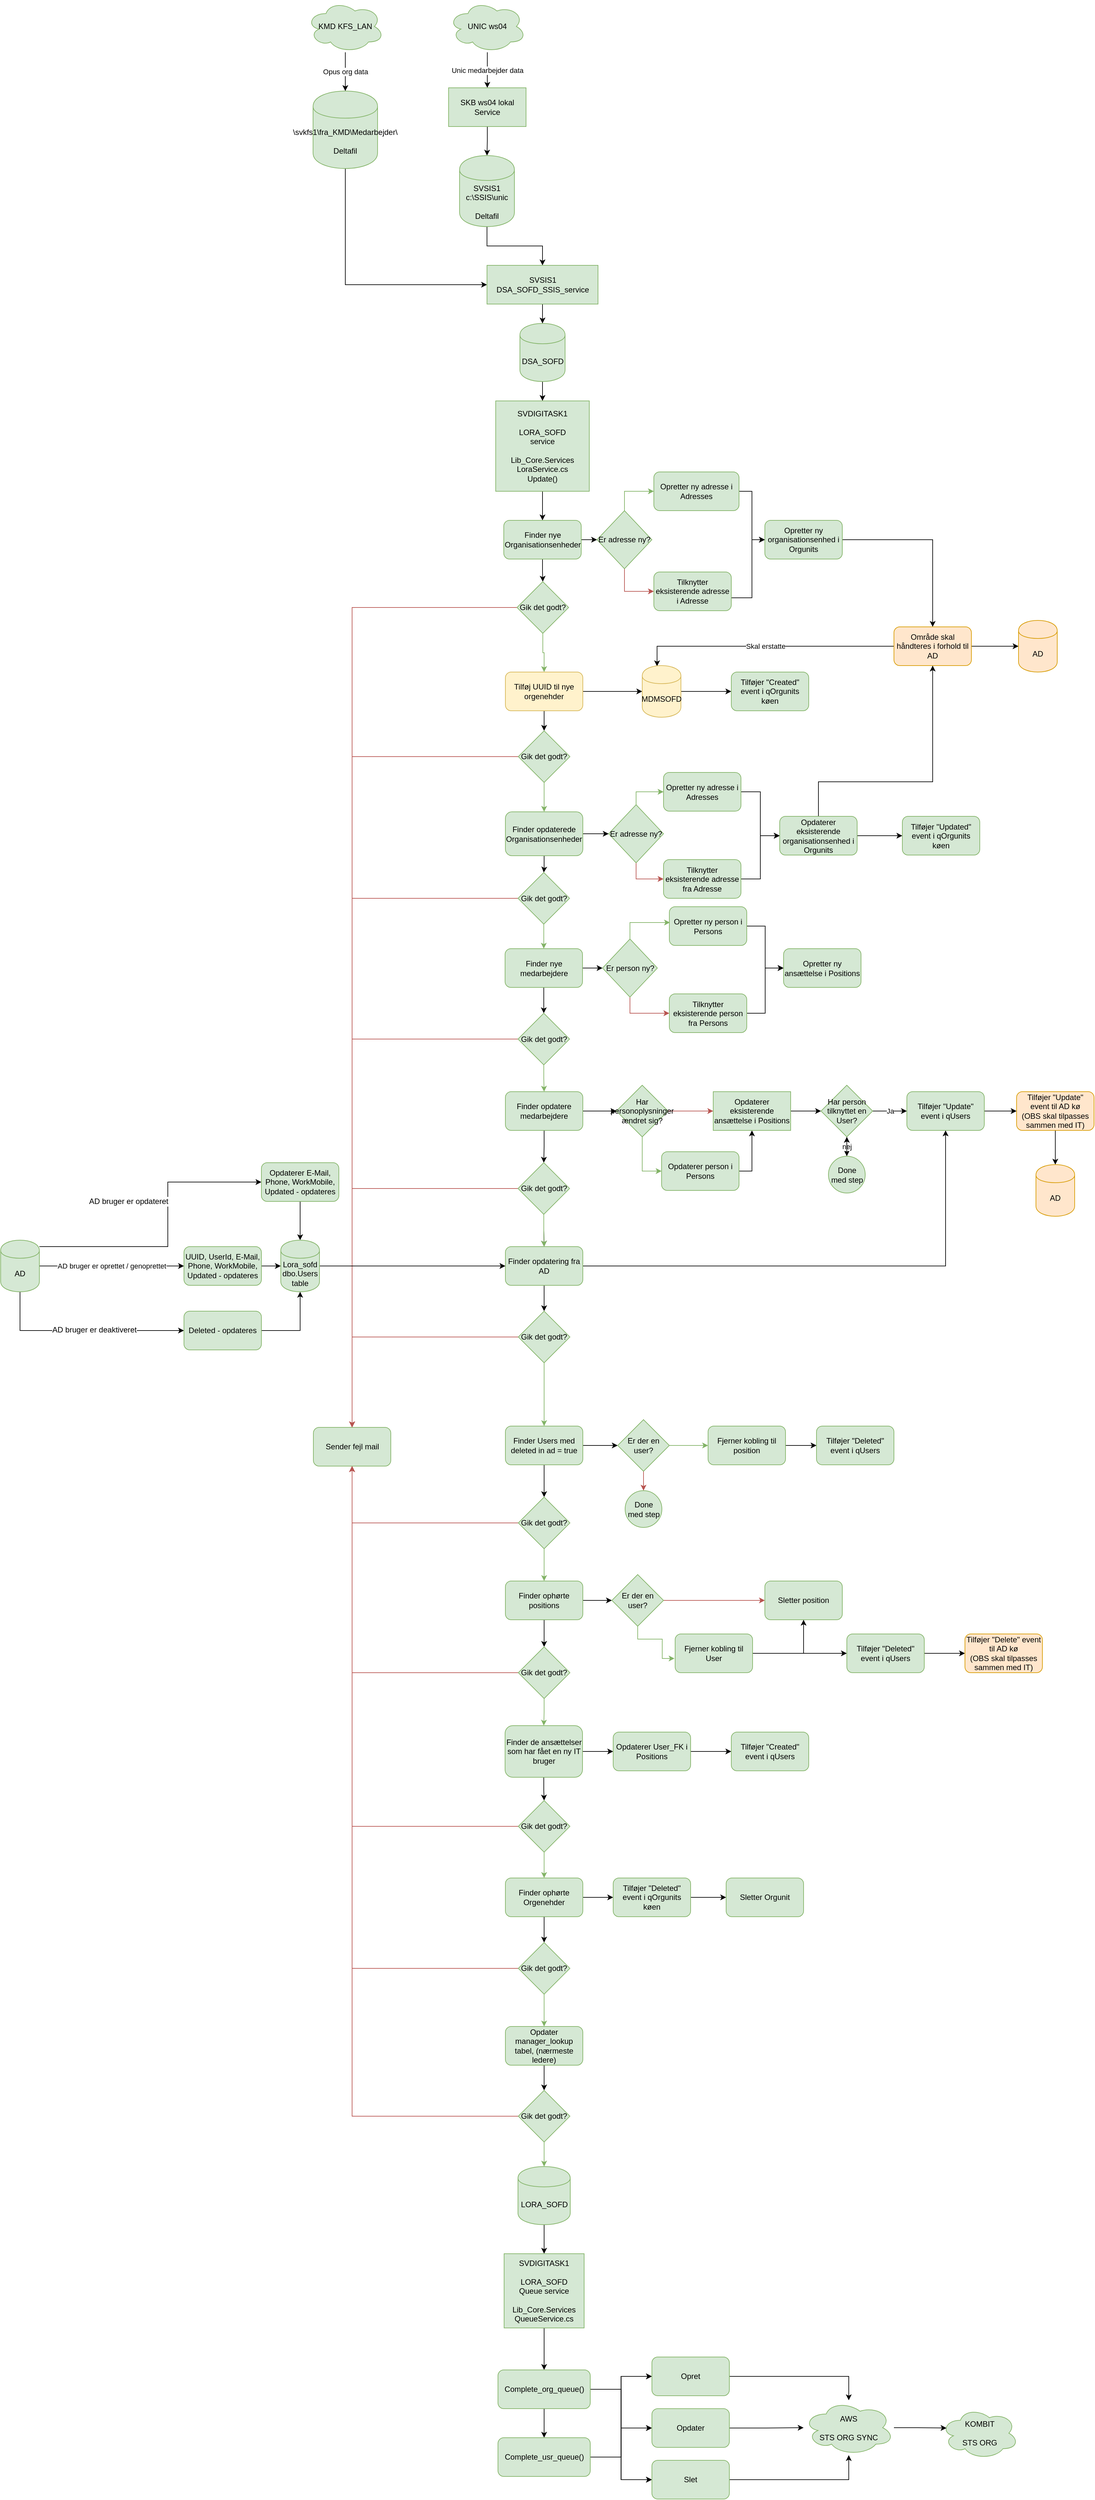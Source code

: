 <mxfile version="10.7.9" type="github"><diagram id="o5b5Y68pb12Nxzuh6uE5" name="Page-1"><mxGraphModel dx="2221" dy="771" grid="1" gridSize="10" guides="1" tooltips="1" connect="1" arrows="1" fold="1" page="1" pageScale="1" pageWidth="827" pageHeight="1169" math="0" shadow="0"><root><mxCell id="0"/><mxCell id="1" parent="0"/><mxCell id="oc2Fpqu8OoZIZFYyaqqw-1" style="edgeStyle=orthogonalEdgeStyle;rounded=0;orthogonalLoop=1;jettySize=auto;html=1;entryX=0.5;entryY=0;entryDx=0;entryDy=0;" parent="1" source="oc2Fpqu8OoZIZFYyaqqw-2" target="oc2Fpqu8OoZIZFYyaqqw-16" edge="1"><mxGeometry relative="1" as="geometry"/></mxCell><mxCell id="oc2Fpqu8OoZIZFYyaqqw-2" value="DSA_SOFD" style="shape=cylinder;whiteSpace=wrap;html=1;boundedLbl=1;backgroundOutline=1;fillColor=#d5e8d4;strokeColor=#82b366;" parent="1" vertex="1"><mxGeometry x="360.5" y="550" width="70" height="90" as="geometry"/></mxCell><mxCell id="oc2Fpqu8OoZIZFYyaqqw-3" style="edgeStyle=orthogonalEdgeStyle;rounded=0;orthogonalLoop=1;jettySize=auto;html=1;entryX=0;entryY=0.5;entryDx=0;entryDy=0;" parent="1" source="oc2Fpqu8OoZIZFYyaqqw-4" target="oc2Fpqu8OoZIZFYyaqqw-14" edge="1"><mxGeometry relative="1" as="geometry"><Array as="points"><mxPoint x="90" y="490"/></Array></mxGeometry></mxCell><mxCell id="oc2Fpqu8OoZIZFYyaqqw-4" value="&lt;div&gt;\\svkfs1\fra_KMD\Medarbejder\&lt;/div&gt;&lt;div&gt;&lt;br&gt;&lt;/div&gt;&lt;div&gt;Deltafil&lt;br&gt;&lt;/div&gt;" style="shape=cylinder;whiteSpace=wrap;html=1;boundedLbl=1;backgroundOutline=1;fillColor=#d5e8d4;strokeColor=#82b366;" parent="1" vertex="1"><mxGeometry x="40" y="190" width="100" height="120" as="geometry"/></mxCell><mxCell id="oc2Fpqu8OoZIZFYyaqqw-5" value="Opus org data" style="edgeStyle=orthogonalEdgeStyle;rounded=0;orthogonalLoop=1;jettySize=auto;html=1;" parent="1" source="oc2Fpqu8OoZIZFYyaqqw-6" target="oc2Fpqu8OoZIZFYyaqqw-4" edge="1"><mxGeometry relative="1" as="geometry"/></mxCell><mxCell id="oc2Fpqu8OoZIZFYyaqqw-6" value="KMD KFS_LAN" style="ellipse;shape=cloud;whiteSpace=wrap;html=1;fillColor=#d5e8d4;strokeColor=#82b366;" parent="1" vertex="1"><mxGeometry x="30" y="50" width="120" height="80" as="geometry"/></mxCell><mxCell id="oc2Fpqu8OoZIZFYyaqqw-7" value="Unic medarbejder data" style="edgeStyle=orthogonalEdgeStyle;rounded=0;orthogonalLoop=1;jettySize=auto;html=1;" parent="1" source="oc2Fpqu8OoZIZFYyaqqw-8" target="oc2Fpqu8OoZIZFYyaqqw-10" edge="1"><mxGeometry relative="1" as="geometry"/></mxCell><mxCell id="oc2Fpqu8OoZIZFYyaqqw-8" value="UNIC ws04" style="ellipse;shape=cloud;whiteSpace=wrap;html=1;fillColor=#d5e8d4;strokeColor=#82b366;" parent="1" vertex="1"><mxGeometry x="250" y="50" width="120" height="80" as="geometry"/></mxCell><mxCell id="oc2Fpqu8OoZIZFYyaqqw-9" style="edgeStyle=orthogonalEdgeStyle;rounded=0;orthogonalLoop=1;jettySize=auto;html=1;" parent="1" source="oc2Fpqu8OoZIZFYyaqqw-10" target="oc2Fpqu8OoZIZFYyaqqw-12" edge="1"><mxGeometry relative="1" as="geometry"/></mxCell><mxCell id="oc2Fpqu8OoZIZFYyaqqw-10" value="SKB ws04 lokal Service" style="rounded=0;whiteSpace=wrap;html=1;fillColor=#d5e8d4;strokeColor=#82b366;" parent="1" vertex="1"><mxGeometry x="250" y="185" width="120" height="60" as="geometry"/></mxCell><mxCell id="oc2Fpqu8OoZIZFYyaqqw-11" style="edgeStyle=orthogonalEdgeStyle;rounded=0;orthogonalLoop=1;jettySize=auto;html=1;entryX=0.5;entryY=0;entryDx=0;entryDy=0;" parent="1" source="oc2Fpqu8OoZIZFYyaqqw-12" target="oc2Fpqu8OoZIZFYyaqqw-14" edge="1"><mxGeometry relative="1" as="geometry"/></mxCell><mxCell id="oc2Fpqu8OoZIZFYyaqqw-12" value="&lt;div&gt;SVSIS1 &lt;br&gt;&lt;/div&gt;&lt;div&gt;c:\SSIS\unic&lt;br&gt;&lt;/div&gt;&lt;div&gt;&lt;br&gt;&lt;/div&gt;&lt;div&gt;Deltafil&lt;br&gt;&lt;/div&gt;" style="shape=cylinder;whiteSpace=wrap;html=1;boundedLbl=1;backgroundOutline=1;fillColor=#d5e8d4;strokeColor=#82b366;" parent="1" vertex="1"><mxGeometry x="267" y="290" width="85" height="110" as="geometry"/></mxCell><mxCell id="oc2Fpqu8OoZIZFYyaqqw-13" style="edgeStyle=orthogonalEdgeStyle;rounded=0;orthogonalLoop=1;jettySize=auto;html=1;entryX=0.5;entryY=0;entryDx=0;entryDy=0;" parent="1" source="oc2Fpqu8OoZIZFYyaqqw-14" target="oc2Fpqu8OoZIZFYyaqqw-2" edge="1"><mxGeometry relative="1" as="geometry"/></mxCell><mxCell id="oc2Fpqu8OoZIZFYyaqqw-14" value="&lt;div&gt;SVSIS1&lt;/div&gt;&lt;div&gt;DSA_SOFD_SSIS_service&lt;br&gt;&lt;/div&gt;" style="rounded=0;whiteSpace=wrap;html=1;fillColor=#d5e8d4;strokeColor=#82b366;" parent="1" vertex="1"><mxGeometry x="309.5" y="460" width="172" height="60" as="geometry"/></mxCell><mxCell id="oc2Fpqu8OoZIZFYyaqqw-44" style="edgeStyle=orthogonalEdgeStyle;rounded=0;orthogonalLoop=1;jettySize=auto;html=1;entryX=0.5;entryY=0;entryDx=0;entryDy=0;" parent="1" source="oc2Fpqu8OoZIZFYyaqqw-16" target="oc2Fpqu8OoZIZFYyaqqw-29" edge="1"><mxGeometry relative="1" as="geometry"><mxPoint x="406" y="889" as="sourcePoint"/></mxGeometry></mxCell><mxCell id="oc2Fpqu8OoZIZFYyaqqw-16" value="&lt;div&gt;SVDIGITASK1 &lt;br&gt;&lt;/div&gt;&lt;div&gt;&lt;br&gt;&lt;/div&gt;&lt;div&gt;LORA_SOFD&lt;/div&gt;&lt;div&gt;service&lt;/div&gt;&lt;div&gt;&lt;br&gt;&lt;/div&gt;&lt;div&gt;Lib_Core.Services&lt;/div&gt;&lt;div&gt;LoraService.cs&lt;/div&gt;&lt;div&gt;Update()&lt;br&gt;&lt;/div&gt;" style="rounded=0;whiteSpace=wrap;html=1;fillColor=#d5e8d4;strokeColor=#82b366;" parent="1" vertex="1"><mxGeometry x="323" y="670" width="145" height="140" as="geometry"/></mxCell><mxCell id="oc2Fpqu8OoZIZFYyaqqw-225" style="edgeStyle=orthogonalEdgeStyle;rounded=0;orthogonalLoop=1;jettySize=auto;html=1;" parent="1" source="oc2Fpqu8OoZIZFYyaqqw-22" target="oc2Fpqu8OoZIZFYyaqqw-26" edge="1"><mxGeometry relative="1" as="geometry"/></mxCell><mxCell id="oc2Fpqu8OoZIZFYyaqqw-22" value="LORA_SOFD" style="shape=cylinder;whiteSpace=wrap;html=1;boundedLbl=1;backgroundOutline=1;fillColor=#d5e8d4;strokeColor=#82b366;" parent="1" vertex="1"><mxGeometry x="357.5" y="3405" width="81" height="90" as="geometry"/></mxCell><mxCell id="oc2Fpqu8OoZIZFYyaqqw-23" value="&lt;div&gt;KOMBIT&lt;/div&gt;&lt;div&gt;&lt;br&gt;&lt;/div&gt;&lt;div&gt;STS ORG&lt;/div&gt;" style="ellipse;shape=cloud;whiteSpace=wrap;html=1;fillColor=#d5e8d4;strokeColor=#82b366;" parent="1" vertex="1"><mxGeometry x="1013" y="3778" width="120" height="80" as="geometry"/></mxCell><mxCell id="oc2Fpqu8OoZIZFYyaqqw-227" style="edgeStyle=orthogonalEdgeStyle;rounded=0;orthogonalLoop=1;jettySize=auto;html=1;entryX=0.5;entryY=0;entryDx=0;entryDy=0;" parent="1" source="oc2Fpqu8OoZIZFYyaqqw-26" target="oc2Fpqu8OoZIZFYyaqqw-226" edge="1"><mxGeometry relative="1" as="geometry"/></mxCell><mxCell id="oc2Fpqu8OoZIZFYyaqqw-26" value="&lt;div&gt;SVDIGITASK1 &lt;br&gt;&lt;/div&gt;&lt;div&gt;&lt;br&gt;&lt;/div&gt;&lt;div&gt;LORA_SOFD&lt;/div&gt;&lt;div&gt;Queue service&lt;/div&gt;&lt;div&gt;&lt;br&gt;&lt;/div&gt;&lt;div&gt;Lib_Core.Services&lt;/div&gt;&lt;div&gt;QueueService.cs&lt;/div&gt;" style="rounded=0;whiteSpace=wrap;html=1;fillColor=#d5e8d4;strokeColor=#82b366;" parent="1" vertex="1"><mxGeometry x="336" y="3540" width="124" height="115" as="geometry"/></mxCell><mxCell id="oc2Fpqu8OoZIZFYyaqqw-28" style="edgeStyle=orthogonalEdgeStyle;rounded=0;html=1;jettySize=auto;orthogonalLoop=1;" parent="1" source="oc2Fpqu8OoZIZFYyaqqw-29" target="oc2Fpqu8OoZIZFYyaqqw-38" edge="1"><mxGeometry relative="1" as="geometry"/></mxCell><mxCell id="oc2Fpqu8OoZIZFYyaqqw-59" style="edgeStyle=orthogonalEdgeStyle;rounded=0;orthogonalLoop=1;jettySize=auto;html=1;entryX=0.5;entryY=0;entryDx=0;entryDy=0;" parent="1" source="oc2Fpqu8OoZIZFYyaqqw-29" target="oc2Fpqu8OoZIZFYyaqqw-58" edge="1"><mxGeometry relative="1" as="geometry"/></mxCell><mxCell id="oc2Fpqu8OoZIZFYyaqqw-29" value="&lt;div&gt;Finder nye Organisationsenheder&lt;/div&gt;" style="rounded=1;whiteSpace=wrap;html=1;fillColor=#d5e8d4;strokeColor=#82b366;" parent="1" vertex="1"><mxGeometry x="335.5" y="855" width="120" height="60" as="geometry"/></mxCell><mxCell id="oc2Fpqu8OoZIZFYyaqqw-30" style="edgeStyle=orthogonalEdgeStyle;rounded=0;html=1;entryX=0.5;entryY=0;entryDx=0;entryDy=0;jettySize=auto;orthogonalLoop=1;" parent="1" source="oc2Fpqu8OoZIZFYyaqqw-31" target="oc2Fpqu8OoZIZFYyaqqw-41" edge="1"><mxGeometry relative="1" as="geometry"/></mxCell><mxCell id="oc2Fpqu8OoZIZFYyaqqw-31" value="Opretter ny organisationsenhed i Orgunits" style="rounded=1;whiteSpace=wrap;html=1;fillColor=#d5e8d4;strokeColor=#82b366;" parent="1" vertex="1"><mxGeometry x="740" y="855" width="120" height="60" as="geometry"/></mxCell><mxCell id="oc2Fpqu8OoZIZFYyaqqw-70" style="edgeStyle=orthogonalEdgeStyle;rounded=0;orthogonalLoop=1;jettySize=auto;html=1;entryX=0;entryY=0.5;entryDx=0;entryDy=0;" parent="1" source="oc2Fpqu8OoZIZFYyaqqw-33" target="oc2Fpqu8OoZIZFYyaqqw-31" edge="1"><mxGeometry relative="1" as="geometry"/></mxCell><mxCell id="oc2Fpqu8OoZIZFYyaqqw-33" value="Opretter ny adresse i Adresses" style="rounded=1;whiteSpace=wrap;html=1;fillColor=#d5e8d4;strokeColor=#82b366;" parent="1" vertex="1"><mxGeometry x="568" y="780" width="132" height="60" as="geometry"/></mxCell><mxCell id="oc2Fpqu8OoZIZFYyaqqw-34" style="edgeStyle=orthogonalEdgeStyle;rounded=0;html=1;entryX=0;entryY=0.5;entryDx=0;entryDy=0;jettySize=auto;orthogonalLoop=1;exitX=0.5;exitY=1;exitDx=0;exitDy=0;fillColor=#f8cecc;strokeColor=#b85450;" parent="1" source="oc2Fpqu8OoZIZFYyaqqw-38" target="oc2Fpqu8OoZIZFYyaqqw-40" edge="1"><mxGeometry relative="1" as="geometry"/></mxCell><mxCell id="oc2Fpqu8OoZIZFYyaqqw-69" value="" style="edgeStyle=orthogonalEdgeStyle;rounded=0;orthogonalLoop=1;jettySize=auto;html=1;exitX=0.5;exitY=0;exitDx=0;exitDy=0;fillColor=#d5e8d4;strokeColor=#82b366;" parent="1" source="oc2Fpqu8OoZIZFYyaqqw-38" target="oc2Fpqu8OoZIZFYyaqqw-33" edge="1"><mxGeometry relative="1" as="geometry"/></mxCell><mxCell id="oc2Fpqu8OoZIZFYyaqqw-38" value="Er adresse ny?" style="rhombus;whiteSpace=wrap;html=1;fillColor=#d5e8d4;strokeColor=#82b366;" parent="1" vertex="1"><mxGeometry x="480" y="840" width="85" height="90" as="geometry"/></mxCell><mxCell id="oc2Fpqu8OoZIZFYyaqqw-39" style="edgeStyle=orthogonalEdgeStyle;rounded=0;html=1;entryX=0;entryY=0.5;entryDx=0;entryDy=0;jettySize=auto;orthogonalLoop=1;" parent="1" source="oc2Fpqu8OoZIZFYyaqqw-40" target="oc2Fpqu8OoZIZFYyaqqw-31" edge="1"><mxGeometry relative="1" as="geometry"><Array as="points"><mxPoint x="720" y="975"/><mxPoint x="720" y="885"/></Array></mxGeometry></mxCell><mxCell id="oc2Fpqu8OoZIZFYyaqqw-40" value="Tilknytter eksisterende adresse i Adresse" style="rounded=1;whiteSpace=wrap;html=1;fillColor=#d5e8d4;strokeColor=#82b366;" parent="1" vertex="1"><mxGeometry x="568" y="935" width="120" height="60" as="geometry"/></mxCell><mxCell id="oc2Fpqu8OoZIZFYyaqqw-85" value="Skal erstatte" style="edgeStyle=orthogonalEdgeStyle;rounded=0;orthogonalLoop=1;jettySize=auto;html=1;entryX=0.383;entryY=0.013;entryDx=0;entryDy=0;entryPerimeter=0;" parent="1" source="oc2Fpqu8OoZIZFYyaqqw-41" target="oc2Fpqu8OoZIZFYyaqqw-72" edge="1"><mxGeometry relative="1" as="geometry"/></mxCell><mxCell id="oc2Fpqu8OoZIZFYyaqqw-249" style="edgeStyle=orthogonalEdgeStyle;rounded=0;orthogonalLoop=1;jettySize=auto;html=1;" parent="1" source="oc2Fpqu8OoZIZFYyaqqw-41" target="oc2Fpqu8OoZIZFYyaqqw-248" edge="1"><mxGeometry relative="1" as="geometry"/></mxCell><mxCell id="oc2Fpqu8OoZIZFYyaqqw-41" value="Område skal håndteres i forhold til AD" style="rounded=1;whiteSpace=wrap;html=1;fillColor=#ffe6cc;strokeColor=#d79b00;" parent="1" vertex="1"><mxGeometry x="940" y="1020" width="120" height="60" as="geometry"/></mxCell><mxCell id="oc2Fpqu8OoZIZFYyaqqw-45" style="edgeStyle=orthogonalEdgeStyle;rounded=0;html=1;entryX=0;entryY=0.5;entryDx=0;entryDy=0;jettySize=auto;orthogonalLoop=1;" parent="1" source="oc2Fpqu8OoZIZFYyaqqw-46" target="oc2Fpqu8OoZIZFYyaqqw-54" edge="1"><mxGeometry relative="1" as="geometry"/></mxCell><mxCell id="oc2Fpqu8OoZIZFYyaqqw-101" style="edgeStyle=orthogonalEdgeStyle;rounded=0;orthogonalLoop=1;jettySize=auto;html=1;" parent="1" source="oc2Fpqu8OoZIZFYyaqqw-46" target="oc2Fpqu8OoZIZFYyaqqw-98" edge="1"><mxGeometry relative="1" as="geometry"/></mxCell><mxCell id="oc2Fpqu8OoZIZFYyaqqw-46" value="Finder opdaterede Organisationsenheder" style="rounded=1;whiteSpace=wrap;html=1;fillColor=#d5e8d4;strokeColor=#82b366;" parent="1" vertex="1"><mxGeometry x="338" y="1306.5" width="120" height="68" as="geometry"/></mxCell><mxCell id="oc2Fpqu8OoZIZFYyaqqw-57" style="edgeStyle=orthogonalEdgeStyle;rounded=0;orthogonalLoop=1;jettySize=auto;html=1;entryX=0.5;entryY=1;entryDx=0;entryDy=0;" parent="1" source="oc2Fpqu8OoZIZFYyaqqw-47" target="oc2Fpqu8OoZIZFYyaqqw-41" edge="1"><mxGeometry relative="1" as="geometry"><mxPoint x="1262" y="1315" as="targetPoint"/><Array as="points"><mxPoint x="823" y="1260"/><mxPoint x="1000" y="1260"/></Array></mxGeometry></mxCell><mxCell id="oc2Fpqu8OoZIZFYyaqqw-66" style="edgeStyle=orthogonalEdgeStyle;rounded=0;orthogonalLoop=1;jettySize=auto;html=1;" parent="1" source="oc2Fpqu8OoZIZFYyaqqw-47" target="oc2Fpqu8OoZIZFYyaqqw-65" edge="1"><mxGeometry relative="1" as="geometry"/></mxCell><mxCell id="oc2Fpqu8OoZIZFYyaqqw-47" value="Opdaterer eksisterende organisationsenhed i Orgunits" style="rounded=1;whiteSpace=wrap;html=1;fillColor=#d5e8d4;strokeColor=#82b366;" parent="1" vertex="1"><mxGeometry x="763" y="1313.5" width="120" height="60" as="geometry"/></mxCell><mxCell id="oc2Fpqu8OoZIZFYyaqqw-48" style="edgeStyle=orthogonalEdgeStyle;rounded=0;html=1;entryX=0;entryY=0.5;entryDx=0;entryDy=0;jettySize=auto;orthogonalLoop=1;" parent="1" source="oc2Fpqu8OoZIZFYyaqqw-49" target="oc2Fpqu8OoZIZFYyaqqw-47" edge="1"><mxGeometry relative="1" as="geometry"/></mxCell><mxCell id="oc2Fpqu8OoZIZFYyaqqw-49" value="Opretter ny adresse i Adresses" style="rounded=1;whiteSpace=wrap;html=1;fillColor=#d5e8d4;strokeColor=#82b366;" parent="1" vertex="1"><mxGeometry x="583" y="1245.5" width="120" height="60" as="geometry"/></mxCell><mxCell id="oc2Fpqu8OoZIZFYyaqqw-50" style="edgeStyle=orthogonalEdgeStyle;rounded=0;html=1;entryX=0;entryY=0.5;entryDx=0;entryDy=0;jettySize=auto;orthogonalLoop=1;exitX=0.5;exitY=1;exitDx=0;exitDy=0;fillColor=#f8cecc;strokeColor=#b85450;" parent="1" source="oc2Fpqu8OoZIZFYyaqqw-54" target="oc2Fpqu8OoZIZFYyaqqw-56" edge="1"><mxGeometry relative="1" as="geometry"/></mxCell><mxCell id="oc2Fpqu8OoZIZFYyaqqw-52" style="edgeStyle=orthogonalEdgeStyle;rounded=0;html=1;entryX=0;entryY=0.5;entryDx=0;entryDy=0;jettySize=auto;orthogonalLoop=1;exitX=0.5;exitY=0;exitDx=0;exitDy=0;fillColor=#d5e8d4;strokeColor=#82b366;" parent="1" source="oc2Fpqu8OoZIZFYyaqqw-54" target="oc2Fpqu8OoZIZFYyaqqw-49" edge="1"><mxGeometry relative="1" as="geometry"/></mxCell><mxCell id="oc2Fpqu8OoZIZFYyaqqw-54" value="Er adresse ny?" style="rhombus;whiteSpace=wrap;html=1;fillColor=#d5e8d4;strokeColor=#82b366;" parent="1" vertex="1"><mxGeometry x="498" y="1295.5" width="85" height="90" as="geometry"/></mxCell><mxCell id="oc2Fpqu8OoZIZFYyaqqw-55" style="edgeStyle=orthogonalEdgeStyle;rounded=0;html=1;entryX=0;entryY=0.5;entryDx=0;entryDy=0;jettySize=auto;orthogonalLoop=1;" parent="1" source="oc2Fpqu8OoZIZFYyaqqw-56" target="oc2Fpqu8OoZIZFYyaqqw-47" edge="1"><mxGeometry relative="1" as="geometry"/></mxCell><mxCell id="oc2Fpqu8OoZIZFYyaqqw-56" value="Tilknytter eksisterende adresse fra Adresse" style="rounded=1;whiteSpace=wrap;html=1;fillColor=#d5e8d4;strokeColor=#82b366;" parent="1" vertex="1"><mxGeometry x="583" y="1380.5" width="120" height="60" as="geometry"/></mxCell><mxCell id="oc2Fpqu8OoZIZFYyaqqw-132" style="edgeStyle=orthogonalEdgeStyle;rounded=0;orthogonalLoop=1;jettySize=auto;html=1;fillColor=#f8cecc;strokeColor=#b85450;" parent="1" source="oc2Fpqu8OoZIZFYyaqqw-58" target="oc2Fpqu8OoZIZFYyaqqw-63" edge="1"><mxGeometry relative="1" as="geometry"/></mxCell><mxCell id="RDBvkH7PLvzsTuPI-v1O-32" style="edgeStyle=orthogonalEdgeStyle;rounded=0;orthogonalLoop=1;jettySize=auto;html=1;entryX=0.5;entryY=0;entryDx=0;entryDy=0;fillColor=#d5e8d4;strokeColor=#82b366;" parent="1" source="oc2Fpqu8OoZIZFYyaqqw-58" target="oc2Fpqu8OoZIZFYyaqqw-71" edge="1"><mxGeometry relative="1" as="geometry"/></mxCell><mxCell id="oc2Fpqu8OoZIZFYyaqqw-58" value="Gik det godt?" style="rhombus;whiteSpace=wrap;html=1;rounded=0;fillColor=#d5e8d4;strokeColor=#82b366;" parent="1" vertex="1"><mxGeometry x="356" y="950" width="80" height="80" as="geometry"/></mxCell><mxCell id="oc2Fpqu8OoZIZFYyaqqw-63" value="Sender fejl mail" style="rounded=1;whiteSpace=wrap;html=1;fillColor=#d5e8d4;strokeColor=#82b366;" parent="1" vertex="1"><mxGeometry x="40.5" y="2260" width="120" height="60" as="geometry"/></mxCell><mxCell id="oc2Fpqu8OoZIZFYyaqqw-65" value="Tilføjer &quot;Updated&quot; event i qOrgunits køen" style="rounded=1;whiteSpace=wrap;html=1;fillColor=#d5e8d4;strokeColor=#82b366;" parent="1" vertex="1"><mxGeometry x="953" y="1313.5" width="120" height="60" as="geometry"/></mxCell><mxCell id="oc2Fpqu8OoZIZFYyaqqw-73" style="edgeStyle=orthogonalEdgeStyle;rounded=0;orthogonalLoop=1;jettySize=auto;html=1;" parent="1" source="oc2Fpqu8OoZIZFYyaqqw-71" target="oc2Fpqu8OoZIZFYyaqqw-72" edge="1"><mxGeometry relative="1" as="geometry"/></mxCell><mxCell id="oc2Fpqu8OoZIZFYyaqqw-79" style="edgeStyle=orthogonalEdgeStyle;rounded=0;orthogonalLoop=1;jettySize=auto;html=1;" parent="1" source="oc2Fpqu8OoZIZFYyaqqw-71" target="oc2Fpqu8OoZIZFYyaqqw-78" edge="1"><mxGeometry relative="1" as="geometry"/></mxCell><mxCell id="oc2Fpqu8OoZIZFYyaqqw-71" value="Tilføj UUID til nye orgenehder" style="rounded=1;whiteSpace=wrap;html=1;fillColor=#fff2cc;strokeColor=#d6b656;" parent="1" vertex="1"><mxGeometry x="338" y="1090" width="120" height="60" as="geometry"/></mxCell><mxCell id="oc2Fpqu8OoZIZFYyaqqw-77" style="edgeStyle=orthogonalEdgeStyle;rounded=0;orthogonalLoop=1;jettySize=auto;html=1;" parent="1" source="oc2Fpqu8OoZIZFYyaqqw-72" target="oc2Fpqu8OoZIZFYyaqqw-76" edge="1"><mxGeometry relative="1" as="geometry"/></mxCell><mxCell id="oc2Fpqu8OoZIZFYyaqqw-72" value="MDMSOFD" style="shape=cylinder;whiteSpace=wrap;html=1;boundedLbl=1;backgroundOutline=1;rounded=1;fillColor=#fff2cc;strokeColor=#d6b656;" parent="1" vertex="1"><mxGeometry x="550" y="1080" width="60" height="80" as="geometry"/></mxCell><mxCell id="oc2Fpqu8OoZIZFYyaqqw-76" value="Tilføjer &quot;Created&quot; event i qOrgunits køen" style="rounded=1;whiteSpace=wrap;html=1;fillColor=#d5e8d4;strokeColor=#82b366;" parent="1" vertex="1"><mxGeometry x="688" y="1090" width="120" height="60" as="geometry"/></mxCell><mxCell id="oc2Fpqu8OoZIZFYyaqqw-80" style="edgeStyle=orthogonalEdgeStyle;rounded=0;orthogonalLoop=1;jettySize=auto;html=1;fillColor=#f8cecc;strokeColor=#b85450;" parent="1" source="oc2Fpqu8OoZIZFYyaqqw-78" target="oc2Fpqu8OoZIZFYyaqqw-63" edge="1"><mxGeometry relative="1" as="geometry"/></mxCell><mxCell id="RDBvkH7PLvzsTuPI-v1O-28" style="edgeStyle=orthogonalEdgeStyle;rounded=0;orthogonalLoop=1;jettySize=auto;html=1;entryX=0.5;entryY=0;entryDx=0;entryDy=0;fillColor=#d5e8d4;strokeColor=#82b366;" parent="1" source="oc2Fpqu8OoZIZFYyaqqw-78" target="oc2Fpqu8OoZIZFYyaqqw-46" edge="1"><mxGeometry relative="1" as="geometry"/></mxCell><mxCell id="oc2Fpqu8OoZIZFYyaqqw-78" value="Gik det godt?" style="rhombus;whiteSpace=wrap;html=1;rounded=0;fillColor=#d5e8d4;strokeColor=#82b366;" parent="1" vertex="1"><mxGeometry x="358" y="1181" width="80" height="80" as="geometry"/></mxCell><mxCell id="oc2Fpqu8OoZIZFYyaqqw-86" style="edgeStyle=orthogonalEdgeStyle;rounded=0;html=1;jettySize=auto;orthogonalLoop=1;" parent="1" source="oc2Fpqu8OoZIZFYyaqqw-87" target="oc2Fpqu8OoZIZFYyaqqw-94" edge="1"><mxGeometry relative="1" as="geometry"/></mxCell><mxCell id="oc2Fpqu8OoZIZFYyaqqw-107" style="edgeStyle=orthogonalEdgeStyle;rounded=0;orthogonalLoop=1;jettySize=auto;html=1;" parent="1" source="oc2Fpqu8OoZIZFYyaqqw-87" target="oc2Fpqu8OoZIZFYyaqqw-106" edge="1"><mxGeometry relative="1" as="geometry"/></mxCell><mxCell id="oc2Fpqu8OoZIZFYyaqqw-87" value="Finder nye medarbejdere" style="rounded=1;whiteSpace=wrap;html=1;fillColor=#d5e8d4;strokeColor=#82b366;" parent="1" vertex="1"><mxGeometry x="337.5" y="1518.5" width="120" height="60" as="geometry"/></mxCell><mxCell id="oc2Fpqu8OoZIZFYyaqqw-88" style="edgeStyle=orthogonalEdgeStyle;rounded=0;html=1;entryX=0;entryY=0.5;entryDx=0;entryDy=0;jettySize=auto;orthogonalLoop=1;" parent="1" source="oc2Fpqu8OoZIZFYyaqqw-89" target="oc2Fpqu8OoZIZFYyaqqw-97" edge="1"><mxGeometry relative="1" as="geometry"/></mxCell><mxCell id="oc2Fpqu8OoZIZFYyaqqw-89" value="Opretter ny person i Persons" style="rounded=1;whiteSpace=wrap;html=1;fillColor=#d5e8d4;strokeColor=#82b366;" parent="1" vertex="1"><mxGeometry x="592" y="1453.5" width="120" height="60" as="geometry"/></mxCell><mxCell id="oc2Fpqu8OoZIZFYyaqqw-90" style="edgeStyle=orthogonalEdgeStyle;rounded=0;html=1;entryX=0;entryY=0.5;entryDx=0;entryDy=0;jettySize=auto;orthogonalLoop=1;exitX=0.5;exitY=1;exitDx=0;exitDy=0;fillColor=#f8cecc;strokeColor=#b85450;" parent="1" source="oc2Fpqu8OoZIZFYyaqqw-94" target="oc2Fpqu8OoZIZFYyaqqw-96" edge="1"><mxGeometry relative="1" as="geometry"/></mxCell><mxCell id="oc2Fpqu8OoZIZFYyaqqw-104" value="" style="edgeStyle=orthogonalEdgeStyle;rounded=0;orthogonalLoop=1;jettySize=auto;html=1;entryX=0.008;entryY=0.408;entryDx=0;entryDy=0;entryPerimeter=0;exitX=0.5;exitY=0;exitDx=0;exitDy=0;fillColor=#d5e8d4;strokeColor=#82b366;" parent="1" source="oc2Fpqu8OoZIZFYyaqqw-94" target="oc2Fpqu8OoZIZFYyaqqw-89" edge="1"><mxGeometry relative="1" as="geometry"/></mxCell><mxCell id="oc2Fpqu8OoZIZFYyaqqw-94" value="Er person ny?" style="rhombus;whiteSpace=wrap;html=1;fillColor=#d5e8d4;strokeColor=#82b366;" parent="1" vertex="1"><mxGeometry x="488.5" y="1503.5" width="85" height="90" as="geometry"/></mxCell><mxCell id="oc2Fpqu8OoZIZFYyaqqw-95" style="edgeStyle=orthogonalEdgeStyle;rounded=0;html=1;entryX=0;entryY=0.5;entryDx=0;entryDy=0;jettySize=auto;orthogonalLoop=1;" parent="1" source="oc2Fpqu8OoZIZFYyaqqw-96" target="oc2Fpqu8OoZIZFYyaqqw-97" edge="1"><mxGeometry relative="1" as="geometry"/></mxCell><mxCell id="oc2Fpqu8OoZIZFYyaqqw-96" value="Tilknytter eksisterende person fra Persons" style="rounded=1;whiteSpace=wrap;html=1;fillColor=#d5e8d4;strokeColor=#82b366;" parent="1" vertex="1"><mxGeometry x="592" y="1588.5" width="120" height="60" as="geometry"/></mxCell><mxCell id="oc2Fpqu8OoZIZFYyaqqw-97" value="Opretter ny ansættelse i Positions" style="rounded=1;whiteSpace=wrap;html=1;fillColor=#d5e8d4;strokeColor=#82b366;" parent="1" vertex="1"><mxGeometry x="769" y="1518.5" width="120" height="60" as="geometry"/></mxCell><mxCell id="oc2Fpqu8OoZIZFYyaqqw-99" style="edgeStyle=orthogonalEdgeStyle;rounded=0;orthogonalLoop=1;jettySize=auto;html=1;fillColor=#f8cecc;strokeColor=#b85450;" parent="1" source="oc2Fpqu8OoZIZFYyaqqw-98" target="oc2Fpqu8OoZIZFYyaqqw-63" edge="1"><mxGeometry relative="1" as="geometry"/></mxCell><mxCell id="RDBvkH7PLvzsTuPI-v1O-30" style="edgeStyle=orthogonalEdgeStyle;rounded=0;orthogonalLoop=1;jettySize=auto;html=1;entryX=0.5;entryY=0;entryDx=0;entryDy=0;fillColor=#d5e8d4;strokeColor=#82b366;" parent="1" source="oc2Fpqu8OoZIZFYyaqqw-98" target="oc2Fpqu8OoZIZFYyaqqw-87" edge="1"><mxGeometry relative="1" as="geometry"/></mxCell><mxCell id="oc2Fpqu8OoZIZFYyaqqw-98" value="Gik det godt?" style="rhombus;whiteSpace=wrap;html=1;rounded=0;fillColor=#d5e8d4;strokeColor=#82b366;" parent="1" vertex="1"><mxGeometry x="357.5" y="1400.5" width="80" height="80" as="geometry"/></mxCell><mxCell id="oc2Fpqu8OoZIZFYyaqqw-108" style="edgeStyle=orthogonalEdgeStyle;rounded=0;orthogonalLoop=1;jettySize=auto;html=1;fillColor=#f8cecc;strokeColor=#b85450;" parent="1" source="oc2Fpqu8OoZIZFYyaqqw-106" target="oc2Fpqu8OoZIZFYyaqqw-63" edge="1"><mxGeometry relative="1" as="geometry"/></mxCell><mxCell id="oc2Fpqu8OoZIZFYyaqqw-122" style="edgeStyle=orthogonalEdgeStyle;rounded=0;orthogonalLoop=1;jettySize=auto;html=1;fillColor=#d5e8d4;strokeColor=#82b366;" parent="1" source="oc2Fpqu8OoZIZFYyaqqw-106" target="oc2Fpqu8OoZIZFYyaqqw-111" edge="1"><mxGeometry relative="1" as="geometry"/></mxCell><mxCell id="oc2Fpqu8OoZIZFYyaqqw-106" value="Gik det godt?" style="rhombus;whiteSpace=wrap;html=1;rounded=0;fillColor=#d5e8d4;strokeColor=#82b366;" parent="1" vertex="1"><mxGeometry x="357.5" y="1618.5" width="80" height="80" as="geometry"/></mxCell><mxCell id="oc2Fpqu8OoZIZFYyaqqw-123" style="edgeStyle=orthogonalEdgeStyle;rounded=0;orthogonalLoop=1;jettySize=auto;html=1;entryX=0;entryY=0.5;entryDx=0;entryDy=0;" parent="1" source="oc2Fpqu8OoZIZFYyaqqw-111" target="oc2Fpqu8OoZIZFYyaqqw-115" edge="1"><mxGeometry relative="1" as="geometry"/></mxCell><mxCell id="oc2Fpqu8OoZIZFYyaqqw-130" style="edgeStyle=orthogonalEdgeStyle;rounded=0;orthogonalLoop=1;jettySize=auto;html=1;" parent="1" source="oc2Fpqu8OoZIZFYyaqqw-111" target="oc2Fpqu8OoZIZFYyaqqw-129" edge="1"><mxGeometry relative="1" as="geometry"/></mxCell><mxCell id="oc2Fpqu8OoZIZFYyaqqw-111" value="Finder opdatere medarbejdere" style="rounded=1;whiteSpace=wrap;html=1;fillColor=#d5e8d4;strokeColor=#82b366;" parent="1" vertex="1"><mxGeometry x="338" y="1740" width="120" height="60" as="geometry"/></mxCell><mxCell id="oc2Fpqu8OoZIZFYyaqqw-247" style="edgeStyle=orthogonalEdgeStyle;rounded=0;orthogonalLoop=1;jettySize=auto;html=1;" parent="1" source="oc2Fpqu8OoZIZFYyaqqw-112" target="oc2Fpqu8OoZIZFYyaqqw-246" edge="1"><mxGeometry relative="1" as="geometry"/></mxCell><mxCell id="oc2Fpqu8OoZIZFYyaqqw-112" value="&lt;div&gt;Tilføjer &quot;Update&quot; event til AD kø&lt;/div&gt;&lt;div&gt;(OBS skal tilpasses sammen med IT)&lt;/div&gt;" style="rounded=1;whiteSpace=wrap;html=1;fillColor=#ffe6cc;strokeColor=#d79b00;" parent="1" vertex="1"><mxGeometry x="1130" y="1740" width="120" height="60" as="geometry"/></mxCell><mxCell id="oc2Fpqu8OoZIZFYyaqqw-128" style="edgeStyle=orthogonalEdgeStyle;rounded=0;orthogonalLoop=1;jettySize=auto;html=1;entryX=0;entryY=0.5;entryDx=0;entryDy=0;" parent="1" source="oc2Fpqu8OoZIZFYyaqqw-113" target="oc2Fpqu8OoZIZFYyaqqw-112" edge="1"><mxGeometry relative="1" as="geometry"/></mxCell><mxCell id="oc2Fpqu8OoZIZFYyaqqw-113" value="Tilføjer &quot;Update&quot; event i qUsers" style="rounded=1;whiteSpace=wrap;html=1;fillColor=#d5e8d4;strokeColor=#82b366;" parent="1" vertex="1"><mxGeometry x="960" y="1740" width="120" height="60" as="geometry"/></mxCell><mxCell id="RDBvkH7PLvzsTuPI-v1O-23" style="edgeStyle=orthogonalEdgeStyle;rounded=0;orthogonalLoop=1;jettySize=auto;html=1;entryX=0;entryY=0.5;entryDx=0;entryDy=0;fillColor=#d5e8d4;strokeColor=#82b366;" parent="1" source="oc2Fpqu8OoZIZFYyaqqw-115" target="oc2Fpqu8OoZIZFYyaqqw-117" edge="1"><mxGeometry relative="1" as="geometry"/></mxCell><mxCell id="RDBvkH7PLvzsTuPI-v1O-24" style="edgeStyle=orthogonalEdgeStyle;rounded=0;orthogonalLoop=1;jettySize=auto;html=1;fillColor=#f8cecc;strokeColor=#b85450;" parent="1" source="oc2Fpqu8OoZIZFYyaqqw-115" target="oc2Fpqu8OoZIZFYyaqqw-119" edge="1"><mxGeometry relative="1" as="geometry"/></mxCell><mxCell id="oc2Fpqu8OoZIZFYyaqqw-115" value="Har personoplysninger ændret sig?" style="rhombus;whiteSpace=wrap;html=1;fillColor=#d5e8d4;strokeColor=#82b366;" parent="1" vertex="1"><mxGeometry x="510" y="1730" width="80" height="80" as="geometry"/></mxCell><mxCell id="oc2Fpqu8OoZIZFYyaqqw-116" style="edgeStyle=orthogonalEdgeStyle;rounded=0;html=1;jettySize=auto;orthogonalLoop=1;exitX=1;exitY=0.5;exitDx=0;exitDy=0;" parent="1" source="oc2Fpqu8OoZIZFYyaqqw-117" target="oc2Fpqu8OoZIZFYyaqqw-119" edge="1"><mxGeometry relative="1" as="geometry"/></mxCell><mxCell id="oc2Fpqu8OoZIZFYyaqqw-117" value="Opdaterer person i Persons" style="rounded=1;whiteSpace=wrap;html=1;fillColor=#d5e8d4;strokeColor=#82b366;" parent="1" vertex="1"><mxGeometry x="580" y="1833" width="120" height="60" as="geometry"/></mxCell><mxCell id="oc2Fpqu8OoZIZFYyaqqw-118" style="edgeStyle=orthogonalEdgeStyle;rounded=0;html=1;jettySize=auto;orthogonalLoop=1;" parent="1" source="oc2Fpqu8OoZIZFYyaqqw-119" target="oc2Fpqu8OoZIZFYyaqqw-121" edge="1"><mxGeometry relative="1" as="geometry"/></mxCell><mxCell id="oc2Fpqu8OoZIZFYyaqqw-119" value="Opdaterer eksisterende ansættelse i Positions" style="rounded=0;whiteSpace=wrap;html=1;fillColor=#d5e8d4;strokeColor=#82b366;" parent="1" vertex="1"><mxGeometry x="660" y="1740" width="120" height="60" as="geometry"/></mxCell><mxCell id="oc2Fpqu8OoZIZFYyaqqw-120" value="Ja" style="edgeStyle=orthogonalEdgeStyle;rounded=0;html=1;jettySize=auto;orthogonalLoop=1;" parent="1" source="oc2Fpqu8OoZIZFYyaqqw-121" target="oc2Fpqu8OoZIZFYyaqqw-113" edge="1"><mxGeometry relative="1" as="geometry"/></mxCell><mxCell id="oc2Fpqu8OoZIZFYyaqqw-127" value="nej" style="edgeStyle=orthogonalEdgeStyle;rounded=0;orthogonalLoop=1;jettySize=auto;html=1;" parent="1" source="oc2Fpqu8OoZIZFYyaqqw-121" target="oc2Fpqu8OoZIZFYyaqqw-126" edge="1"><mxGeometry relative="1" as="geometry"/></mxCell><mxCell id="oc2Fpqu8OoZIZFYyaqqw-121" value="Har person tilknyttet en User?" style="rhombus;whiteSpace=wrap;html=1;fillColor=#d5e8d4;strokeColor=#82b366;" parent="1" vertex="1"><mxGeometry x="827" y="1730" width="80" height="80" as="geometry"/></mxCell><mxCell id="oc2Fpqu8OoZIZFYyaqqw-181" value="" style="edgeStyle=orthogonalEdgeStyle;rounded=0;orthogonalLoop=1;jettySize=auto;html=1;" parent="1" source="oc2Fpqu8OoZIZFYyaqqw-126" target="oc2Fpqu8OoZIZFYyaqqw-121" edge="1"><mxGeometry relative="1" as="geometry"/></mxCell><mxCell id="oc2Fpqu8OoZIZFYyaqqw-126" value="&lt;div&gt;Done med step&lt;/div&gt;" style="ellipse;whiteSpace=wrap;html=1;aspect=fixed;rounded=1;fillColor=#d5e8d4;strokeColor=#82b366;" parent="1" vertex="1"><mxGeometry x="838.5" y="1840" width="57" height="57" as="geometry"/></mxCell><mxCell id="oc2Fpqu8OoZIZFYyaqqw-149" style="edgeStyle=orthogonalEdgeStyle;rounded=0;orthogonalLoop=1;jettySize=auto;html=1;entryX=0.5;entryY=0;entryDx=0;entryDy=0;" parent="1" source="oc2Fpqu8OoZIZFYyaqqw-129" target="oc2Fpqu8OoZIZFYyaqqw-142" edge="1"><mxGeometry relative="1" as="geometry"/></mxCell><mxCell id="oc2Fpqu8OoZIZFYyaqqw-166" style="edgeStyle=orthogonalEdgeStyle;rounded=0;orthogonalLoop=1;jettySize=auto;html=1;fillColor=#f8cecc;strokeColor=#b85450;" parent="1" source="oc2Fpqu8OoZIZFYyaqqw-129" target="oc2Fpqu8OoZIZFYyaqqw-63" edge="1"><mxGeometry relative="1" as="geometry"/></mxCell><mxCell id="RDBvkH7PLvzsTuPI-v1O-12" value="" style="edgeStyle=orthogonalEdgeStyle;rounded=0;orthogonalLoop=1;jettySize=auto;html=1;fillColor=#d5e8d4;strokeColor=#82b366;" parent="1" source="oc2Fpqu8OoZIZFYyaqqw-129" target="oc2Fpqu8OoZIZFYyaqqw-142" edge="1"><mxGeometry relative="1" as="geometry"/></mxCell><mxCell id="oc2Fpqu8OoZIZFYyaqqw-129" value="Gik det godt?" style="rhombus;whiteSpace=wrap;html=1;rounded=0;fillColor=#d5e8d4;strokeColor=#82b366;" parent="1" vertex="1"><mxGeometry x="357.5" y="1850" width="80" height="80" as="geometry"/></mxCell><mxCell id="oc2Fpqu8OoZIZFYyaqqw-152" style="edgeStyle=orthogonalEdgeStyle;rounded=0;orthogonalLoop=1;jettySize=auto;html=1;" parent="1" source="oc2Fpqu8OoZIZFYyaqqw-142" target="oc2Fpqu8OoZIZFYyaqqw-113" edge="1"><mxGeometry relative="1" as="geometry"/></mxCell><mxCell id="oc2Fpqu8OoZIZFYyaqqw-154" style="edgeStyle=orthogonalEdgeStyle;rounded=0;orthogonalLoop=1;jettySize=auto;html=1;" parent="1" source="oc2Fpqu8OoZIZFYyaqqw-142" target="oc2Fpqu8OoZIZFYyaqqw-153" edge="1"><mxGeometry relative="1" as="geometry"/></mxCell><mxCell id="oc2Fpqu8OoZIZFYyaqqw-142" value="Finder opdatering fra AD" style="rounded=1;whiteSpace=wrap;html=1;fillColor=#d5e8d4;strokeColor=#82b366;" parent="1" vertex="1"><mxGeometry x="338" y="1980" width="120" height="60" as="geometry"/></mxCell><mxCell id="A1sQc_TPiKDKBhkmY0Tg-7" style="edgeStyle=orthogonalEdgeStyle;rounded=0;orthogonalLoop=1;jettySize=auto;html=1;entryX=0;entryY=0.5;entryDx=0;entryDy=0;" edge="1" parent="1" source="oc2Fpqu8OoZIZFYyaqqw-143" target="oc2Fpqu8OoZIZFYyaqqw-144"><mxGeometry relative="1" as="geometry"><Array as="points"><mxPoint x="-185" y="1980"/><mxPoint x="-185" y="1880"/></Array></mxGeometry></mxCell><mxCell id="A1sQc_TPiKDKBhkmY0Tg-9" value="AD bruger er opdateret" style="text;html=1;resizable=0;points=[];align=center;verticalAlign=middle;labelBackgroundColor=#ffffff;" vertex="1" connectable="0" parent="A1sQc_TPiKDKBhkmY0Tg-7"><mxGeometry x="-0.556" relative="1" as="geometry"><mxPoint x="39" y="-70" as="offset"/></mxGeometry></mxCell><mxCell id="A1sQc_TPiKDKBhkmY0Tg-10" value="AD bruger er oprettet / genoprettet" style="edgeStyle=orthogonalEdgeStyle;rounded=0;orthogonalLoop=1;jettySize=auto;html=1;entryX=0;entryY=0.5;entryDx=0;entryDy=0;" edge="1" parent="1" source="oc2Fpqu8OoZIZFYyaqqw-143" target="A1sQc_TPiKDKBhkmY0Tg-2"><mxGeometry relative="1" as="geometry"/></mxCell><mxCell id="A1sQc_TPiKDKBhkmY0Tg-13" style="edgeStyle=orthogonalEdgeStyle;rounded=0;orthogonalLoop=1;jettySize=auto;html=1;entryX=0;entryY=0.5;entryDx=0;entryDy=0;" edge="1" parent="1" source="oc2Fpqu8OoZIZFYyaqqw-143" target="A1sQc_TPiKDKBhkmY0Tg-11"><mxGeometry relative="1" as="geometry"><Array as="points"><mxPoint x="-414" y="2110"/></Array></mxGeometry></mxCell><mxCell id="A1sQc_TPiKDKBhkmY0Tg-14" value="AD bruger er deaktiveret" style="text;html=1;resizable=0;points=[];align=center;verticalAlign=middle;labelBackgroundColor=#ffffff;" vertex="1" connectable="0" parent="A1sQc_TPiKDKBhkmY0Tg-13"><mxGeometry x="0.115" y="1" relative="1" as="geometry"><mxPoint as="offset"/></mxGeometry></mxCell><mxCell id="oc2Fpqu8OoZIZFYyaqqw-143" value="AD" style="shape=cylinder;whiteSpace=wrap;html=1;boundedLbl=1;backgroundOutline=1;rounded=0;fillColor=#d5e8d4;strokeColor=#82b366;" parent="1" vertex="1"><mxGeometry x="-444" y="1970" width="60" height="80" as="geometry"/></mxCell><mxCell id="A1sQc_TPiKDKBhkmY0Tg-4" style="edgeStyle=orthogonalEdgeStyle;rounded=0;orthogonalLoop=1;jettySize=auto;html=1;" edge="1" parent="1" source="oc2Fpqu8OoZIZFYyaqqw-144" target="oc2Fpqu8OoZIZFYyaqqw-145"><mxGeometry relative="1" as="geometry"/></mxCell><mxCell id="oc2Fpqu8OoZIZFYyaqqw-144" value="Opdaterer E-Mail, Phone, WorkMobile, Updated - opdateres" style="rounded=1;whiteSpace=wrap;html=1;fillColor=#d5e8d4;strokeColor=#82b366;" parent="1" vertex="1"><mxGeometry x="-40" y="1850" width="120" height="60" as="geometry"/></mxCell><mxCell id="oc2Fpqu8OoZIZFYyaqqw-146" style="edgeStyle=orthogonalEdgeStyle;rounded=0;orthogonalLoop=1;jettySize=auto;html=1;" parent="1" source="oc2Fpqu8OoZIZFYyaqqw-145" target="oc2Fpqu8OoZIZFYyaqqw-142" edge="1"><mxGeometry relative="1" as="geometry"/></mxCell><mxCell id="oc2Fpqu8OoZIZFYyaqqw-145" value="&lt;div&gt;Lora_sofd&lt;/div&gt;&lt;div&gt;dbo.Users table&lt;br&gt;&lt;/div&gt;" style="shape=cylinder;whiteSpace=wrap;html=1;boundedLbl=1;backgroundOutline=1;rounded=0;fillColor=#d5e8d4;strokeColor=#82b366;" parent="1" vertex="1"><mxGeometry x="-10" y="1970" width="60" height="80" as="geometry"/></mxCell><mxCell id="oc2Fpqu8OoZIZFYyaqqw-161" style="edgeStyle=orthogonalEdgeStyle;rounded=0;orthogonalLoop=1;jettySize=auto;html=1;entryX=0.5;entryY=0;entryDx=0;entryDy=0;fillColor=#d5e8d4;strokeColor=#82b366;" parent="1" source="oc2Fpqu8OoZIZFYyaqqw-153" target="oc2Fpqu8OoZIZFYyaqqw-169" edge="1"><mxGeometry relative="1" as="geometry"><mxPoint x="398" y="2210" as="targetPoint"/></mxGeometry></mxCell><mxCell id="oc2Fpqu8OoZIZFYyaqqw-167" style="edgeStyle=orthogonalEdgeStyle;rounded=0;orthogonalLoop=1;jettySize=auto;html=1;fillColor=#f8cecc;strokeColor=#b85450;" parent="1" source="oc2Fpqu8OoZIZFYyaqqw-153" target="oc2Fpqu8OoZIZFYyaqqw-63" edge="1"><mxGeometry relative="1" as="geometry"/></mxCell><mxCell id="oc2Fpqu8OoZIZFYyaqqw-153" value="Gik det godt?" style="rhombus;whiteSpace=wrap;html=1;rounded=0;fillColor=#d5e8d4;strokeColor=#82b366;" parent="1" vertex="1"><mxGeometry x="358" y="2080" width="80" height="80" as="geometry"/></mxCell><mxCell id="oc2Fpqu8OoZIZFYyaqqw-180" style="edgeStyle=orthogonalEdgeStyle;rounded=0;orthogonalLoop=1;jettySize=auto;html=1;" parent="1" source="oc2Fpqu8OoZIZFYyaqqw-169" target="oc2Fpqu8OoZIZFYyaqqw-177" edge="1"><mxGeometry relative="1" as="geometry"/></mxCell><mxCell id="oc2Fpqu8OoZIZFYyaqqw-186" style="edgeStyle=orthogonalEdgeStyle;rounded=0;orthogonalLoop=1;jettySize=auto;html=1;entryX=0.5;entryY=0;entryDx=0;entryDy=0;" parent="1" source="oc2Fpqu8OoZIZFYyaqqw-169" target="oc2Fpqu8OoZIZFYyaqqw-185" edge="1"><mxGeometry relative="1" as="geometry"/></mxCell><mxCell id="oc2Fpqu8OoZIZFYyaqqw-169" value="Finder Users med deleted in ad = true" style="rounded=1;whiteSpace=wrap;html=1;fillColor=#d5e8d4;strokeColor=#82b366;" parent="1" vertex="1"><mxGeometry x="338" y="2258" width="120" height="60" as="geometry"/></mxCell><mxCell id="oc2Fpqu8OoZIZFYyaqqw-172" value="Tilføjer &quot;Deleted&quot; event i qUsers" style="rounded=1;whiteSpace=wrap;html=1;fillColor=#d5e8d4;strokeColor=#82b366;" parent="1" vertex="1"><mxGeometry x="820" y="2258" width="120" height="60" as="geometry"/></mxCell><mxCell id="oc2Fpqu8OoZIZFYyaqqw-173" style="edgeStyle=orthogonalEdgeStyle;rounded=0;html=1;jettySize=auto;orthogonalLoop=1;" parent="1" source="oc2Fpqu8OoZIZFYyaqqw-174" target="oc2Fpqu8OoZIZFYyaqqw-172" edge="1"><mxGeometry relative="1" as="geometry"/></mxCell><mxCell id="oc2Fpqu8OoZIZFYyaqqw-174" value="Fjerner kobling til position" style="rounded=1;whiteSpace=wrap;html=1;fillColor=#d5e8d4;strokeColor=#82b366;" parent="1" vertex="1"><mxGeometry x="652" y="2258" width="120" height="60" as="geometry"/></mxCell><mxCell id="oc2Fpqu8OoZIZFYyaqqw-175" style="edgeStyle=orthogonalEdgeStyle;rounded=0;html=1;jettySize=auto;orthogonalLoop=1;fillColor=#d5e8d4;strokeColor=#82b366;" parent="1" source="oc2Fpqu8OoZIZFYyaqqw-177" target="oc2Fpqu8OoZIZFYyaqqw-174" edge="1"><mxGeometry relative="1" as="geometry"/></mxCell><mxCell id="RDBvkH7PLvzsTuPI-v1O-21" style="edgeStyle=orthogonalEdgeStyle;rounded=0;orthogonalLoop=1;jettySize=auto;html=1;fillColor=#f8cecc;strokeColor=#b85450;" parent="1" source="oc2Fpqu8OoZIZFYyaqqw-177" target="oc2Fpqu8OoZIZFYyaqqw-183" edge="1"><mxGeometry relative="1" as="geometry"/></mxCell><mxCell id="oc2Fpqu8OoZIZFYyaqqw-177" value="Er der en user?" style="rhombus;whiteSpace=wrap;html=1;fillColor=#d5e8d4;strokeColor=#82b366;" parent="1" vertex="1"><mxGeometry x="512" y="2248" width="80" height="80" as="geometry"/></mxCell><mxCell id="oc2Fpqu8OoZIZFYyaqqw-183" value="&lt;div&gt;Done med step&lt;/div&gt;" style="ellipse;whiteSpace=wrap;html=1;aspect=fixed;rounded=1;fillColor=#d5e8d4;strokeColor=#82b366;" parent="1" vertex="1"><mxGeometry x="523.5" y="2358" width="57" height="57" as="geometry"/></mxCell><mxCell id="oc2Fpqu8OoZIZFYyaqqw-187" style="edgeStyle=orthogonalEdgeStyle;rounded=0;orthogonalLoop=1;jettySize=auto;html=1;entryX=0.5;entryY=1;entryDx=0;entryDy=0;fillColor=#f8cecc;strokeColor=#b85450;" parent="1" source="oc2Fpqu8OoZIZFYyaqqw-185" target="oc2Fpqu8OoZIZFYyaqqw-63" edge="1"><mxGeometry relative="1" as="geometry"/></mxCell><mxCell id="oc2Fpqu8OoZIZFYyaqqw-189" style="edgeStyle=orthogonalEdgeStyle;rounded=0;orthogonalLoop=1;jettySize=auto;html=1;fillColor=#d5e8d4;strokeColor=#82b366;" parent="1" source="oc2Fpqu8OoZIZFYyaqqw-185" target="oc2Fpqu8OoZIZFYyaqqw-188" edge="1"><mxGeometry relative="1" as="geometry"/></mxCell><mxCell id="oc2Fpqu8OoZIZFYyaqqw-185" value="Gik det godt?" style="rhombus;whiteSpace=wrap;html=1;rounded=0;fillColor=#d5e8d4;strokeColor=#82b366;" parent="1" vertex="1"><mxGeometry x="358" y="2368" width="80" height="80" as="geometry"/></mxCell><mxCell id="oc2Fpqu8OoZIZFYyaqqw-191" style="edgeStyle=orthogonalEdgeStyle;rounded=0;orthogonalLoop=1;jettySize=auto;html=1;" parent="1" source="oc2Fpqu8OoZIZFYyaqqw-188" target="oc2Fpqu8OoZIZFYyaqqw-190" edge="1"><mxGeometry relative="1" as="geometry"/></mxCell><mxCell id="oc2Fpqu8OoZIZFYyaqqw-205" style="edgeStyle=orthogonalEdgeStyle;rounded=0;orthogonalLoop=1;jettySize=auto;html=1;" parent="1" source="oc2Fpqu8OoZIZFYyaqqw-188" target="oc2Fpqu8OoZIZFYyaqqw-204" edge="1"><mxGeometry relative="1" as="geometry"/></mxCell><mxCell id="oc2Fpqu8OoZIZFYyaqqw-188" value="Finder ophørte positions" style="rounded=1;whiteSpace=wrap;html=1;fillColor=#d5e8d4;strokeColor=#82b366;" parent="1" vertex="1"><mxGeometry x="338" y="2498" width="120" height="60" as="geometry"/></mxCell><mxCell id="RDBvkH7PLvzsTuPI-v1O-17" style="edgeStyle=orthogonalEdgeStyle;rounded=0;orthogonalLoop=1;jettySize=auto;html=1;entryX=-0.008;entryY=0.633;entryDx=0;entryDy=0;entryPerimeter=0;fillColor=#d5e8d4;strokeColor=#82b366;" parent="1" source="oc2Fpqu8OoZIZFYyaqqw-190" target="oc2Fpqu8OoZIZFYyaqqw-193" edge="1"><mxGeometry relative="1" as="geometry"><Array as="points"><mxPoint x="543" y="2588"/><mxPoint x="581" y="2588"/><mxPoint x="581" y="2618"/></Array></mxGeometry></mxCell><mxCell id="RDBvkH7PLvzsTuPI-v1O-20" style="edgeStyle=orthogonalEdgeStyle;rounded=0;orthogonalLoop=1;jettySize=auto;html=1;fillColor=#f8cecc;strokeColor=#b85450;" parent="1" source="oc2Fpqu8OoZIZFYyaqqw-190" target="oc2Fpqu8OoZIZFYyaqqw-192" edge="1"><mxGeometry relative="1" as="geometry"/></mxCell><mxCell id="oc2Fpqu8OoZIZFYyaqqw-190" value="Er der en user?" style="rhombus;whiteSpace=wrap;html=1;fillColor=#d5e8d4;strokeColor=#82b366;" parent="1" vertex="1"><mxGeometry x="503" y="2488" width="80" height="80" as="geometry"/></mxCell><mxCell id="oc2Fpqu8OoZIZFYyaqqw-192" value="Sletter position" style="rounded=1;whiteSpace=wrap;html=1;fillColor=#d5e8d4;strokeColor=#82b366;" parent="1" vertex="1"><mxGeometry x="740" y="2498" width="120" height="60" as="geometry"/></mxCell><mxCell id="oc2Fpqu8OoZIZFYyaqqw-195" style="edgeStyle=orthogonalEdgeStyle;rounded=0;orthogonalLoop=1;jettySize=auto;html=1;entryX=0.5;entryY=1;entryDx=0;entryDy=0;" parent="1" source="oc2Fpqu8OoZIZFYyaqqw-193" target="oc2Fpqu8OoZIZFYyaqqw-192" edge="1"><mxGeometry relative="1" as="geometry"/></mxCell><mxCell id="oc2Fpqu8OoZIZFYyaqqw-200" style="edgeStyle=orthogonalEdgeStyle;rounded=0;orthogonalLoop=1;jettySize=auto;html=1;" parent="1" source="oc2Fpqu8OoZIZFYyaqqw-193" target="oc2Fpqu8OoZIZFYyaqqw-199" edge="1"><mxGeometry relative="1" as="geometry"/></mxCell><mxCell id="oc2Fpqu8OoZIZFYyaqqw-193" value="Fjerner kobling til User" style="rounded=1;whiteSpace=wrap;html=1;fillColor=#d5e8d4;strokeColor=#82b366;" parent="1" vertex="1"><mxGeometry x="601" y="2580" width="120" height="60" as="geometry"/></mxCell><mxCell id="oc2Fpqu8OoZIZFYyaqqw-202" style="edgeStyle=orthogonalEdgeStyle;rounded=0;orthogonalLoop=1;jettySize=auto;html=1;" parent="1" source="oc2Fpqu8OoZIZFYyaqqw-199" target="oc2Fpqu8OoZIZFYyaqqw-201" edge="1"><mxGeometry relative="1" as="geometry"/></mxCell><mxCell id="oc2Fpqu8OoZIZFYyaqqw-199" value="Tilføjer &quot;Deleted&quot; event i qUsers" style="rounded=1;whiteSpace=wrap;html=1;fillColor=#d5e8d4;strokeColor=#82b366;" parent="1" vertex="1"><mxGeometry x="867" y="2580" width="120" height="60" as="geometry"/></mxCell><mxCell id="oc2Fpqu8OoZIZFYyaqqw-201" value="&lt;div&gt;Tilføjer &quot;Delete&quot; event til AD kø&lt;/div&gt;&lt;div&gt;(OBS skal tilpasses sammen med IT)&lt;/div&gt;" style="rounded=1;whiteSpace=wrap;html=1;fillColor=#ffe6cc;strokeColor=#d79b00;" parent="1" vertex="1"><mxGeometry x="1050" y="2580" width="120" height="60" as="geometry"/></mxCell><mxCell id="oc2Fpqu8OoZIZFYyaqqw-209" style="edgeStyle=orthogonalEdgeStyle;rounded=0;orthogonalLoop=1;jettySize=auto;html=1;" parent="1" source="oc2Fpqu8OoZIZFYyaqqw-203" target="oc2Fpqu8OoZIZFYyaqqw-208" edge="1"><mxGeometry relative="1" as="geometry"/></mxCell><mxCell id="oc2Fpqu8OoZIZFYyaqqw-214" style="edgeStyle=orthogonalEdgeStyle;rounded=0;orthogonalLoop=1;jettySize=auto;html=1;" parent="1" source="oc2Fpqu8OoZIZFYyaqqw-203" target="oc2Fpqu8OoZIZFYyaqqw-212" edge="1"><mxGeometry relative="1" as="geometry"/></mxCell><mxCell id="oc2Fpqu8OoZIZFYyaqqw-203" value="Finder de ansættelser som har fået en ny IT bruger" style="rounded=1;whiteSpace=wrap;html=1;fillColor=#d5e8d4;strokeColor=#82b366;" parent="1" vertex="1"><mxGeometry x="337.5" y="2722" width="120" height="80" as="geometry"/></mxCell><mxCell id="oc2Fpqu8OoZIZFYyaqqw-206" style="edgeStyle=orthogonalEdgeStyle;rounded=0;orthogonalLoop=1;jettySize=auto;html=1;entryX=0.5;entryY=1;entryDx=0;entryDy=0;fillColor=#f8cecc;strokeColor=#b85450;" parent="1" source="oc2Fpqu8OoZIZFYyaqqw-204" target="oc2Fpqu8OoZIZFYyaqqw-63" edge="1"><mxGeometry relative="1" as="geometry"/></mxCell><mxCell id="RDBvkH7PLvzsTuPI-v1O-13" style="edgeStyle=orthogonalEdgeStyle;rounded=0;orthogonalLoop=1;jettySize=auto;html=1;entryX=0.5;entryY=0;entryDx=0;entryDy=0;fillColor=#d5e8d4;strokeColor=#82b366;" parent="1" source="oc2Fpqu8OoZIZFYyaqqw-204" target="oc2Fpqu8OoZIZFYyaqqw-203" edge="1"><mxGeometry relative="1" as="geometry"/></mxCell><mxCell id="oc2Fpqu8OoZIZFYyaqqw-204" value="Gik det godt?" style="rhombus;whiteSpace=wrap;html=1;rounded=0;fillColor=#d5e8d4;strokeColor=#82b366;" parent="1" vertex="1"><mxGeometry x="358" y="2600" width="80" height="80" as="geometry"/></mxCell><mxCell id="oc2Fpqu8OoZIZFYyaqqw-211" style="edgeStyle=orthogonalEdgeStyle;rounded=0;orthogonalLoop=1;jettySize=auto;html=1;" parent="1" source="oc2Fpqu8OoZIZFYyaqqw-208" target="oc2Fpqu8OoZIZFYyaqqw-210" edge="1"><mxGeometry relative="1" as="geometry"/></mxCell><mxCell id="oc2Fpqu8OoZIZFYyaqqw-208" value="Opdaterer User_FK i Positions" style="rounded=1;whiteSpace=wrap;html=1;fillColor=#d5e8d4;strokeColor=#82b366;" parent="1" vertex="1"><mxGeometry x="505" y="2732" width="120" height="60" as="geometry"/></mxCell><mxCell id="oc2Fpqu8OoZIZFYyaqqw-210" value="Tilføjer &quot;Created&quot; event i qUsers" style="rounded=1;whiteSpace=wrap;html=1;fillColor=#d5e8d4;strokeColor=#82b366;" parent="1" vertex="1"><mxGeometry x="688" y="2732" width="120" height="60" as="geometry"/></mxCell><mxCell id="oc2Fpqu8OoZIZFYyaqqw-213" style="edgeStyle=orthogonalEdgeStyle;rounded=0;orthogonalLoop=1;jettySize=auto;html=1;fillColor=#f8cecc;strokeColor=#b85450;" parent="1" source="oc2Fpqu8OoZIZFYyaqqw-212" target="oc2Fpqu8OoZIZFYyaqqw-63" edge="1"><mxGeometry relative="1" as="geometry"/></mxCell><mxCell id="RDBvkH7PLvzsTuPI-v1O-14" style="edgeStyle=orthogonalEdgeStyle;rounded=0;orthogonalLoop=1;jettySize=auto;html=1;fillColor=#d5e8d4;strokeColor=#82b366;" parent="1" source="oc2Fpqu8OoZIZFYyaqqw-212" target="oc2Fpqu8OoZIZFYyaqqw-215" edge="1"><mxGeometry relative="1" as="geometry"/></mxCell><mxCell id="oc2Fpqu8OoZIZFYyaqqw-212" value="Gik det godt?" style="rhombus;whiteSpace=wrap;html=1;rounded=0;fillColor=#d5e8d4;strokeColor=#82b366;" parent="1" vertex="1"><mxGeometry x="358" y="2838" width="80" height="80" as="geometry"/></mxCell><mxCell id="oc2Fpqu8OoZIZFYyaqqw-219" style="edgeStyle=orthogonalEdgeStyle;rounded=0;orthogonalLoop=1;jettySize=auto;html=1;" parent="1" source="oc2Fpqu8OoZIZFYyaqqw-215" target="oc2Fpqu8OoZIZFYyaqqw-218" edge="1"><mxGeometry relative="1" as="geometry"/></mxCell><mxCell id="oc2Fpqu8OoZIZFYyaqqw-222" style="edgeStyle=orthogonalEdgeStyle;rounded=0;orthogonalLoop=1;jettySize=auto;html=1;" parent="1" source="oc2Fpqu8OoZIZFYyaqqw-215" target="oc2Fpqu8OoZIZFYyaqqw-221" edge="1"><mxGeometry relative="1" as="geometry"/></mxCell><mxCell id="oc2Fpqu8OoZIZFYyaqqw-215" value="Finder ophørte Orgenehder" style="rounded=1;whiteSpace=wrap;html=1;fillColor=#d5e8d4;strokeColor=#82b366;" parent="1" vertex="1"><mxGeometry x="338" y="2958" width="120" height="60" as="geometry"/></mxCell><mxCell id="oc2Fpqu8OoZIZFYyaqqw-217" value="Sletter Orgunit" style="rounded=1;whiteSpace=wrap;html=1;fillColor=#d5e8d4;strokeColor=#82b366;" parent="1" vertex="1"><mxGeometry x="680" y="2958" width="120" height="60" as="geometry"/></mxCell><mxCell id="oc2Fpqu8OoZIZFYyaqqw-220" style="edgeStyle=orthogonalEdgeStyle;rounded=0;orthogonalLoop=1;jettySize=auto;html=1;" parent="1" source="oc2Fpqu8OoZIZFYyaqqw-218" target="oc2Fpqu8OoZIZFYyaqqw-217" edge="1"><mxGeometry relative="1" as="geometry"/></mxCell><mxCell id="oc2Fpqu8OoZIZFYyaqqw-218" value="Tilføjer &quot;Deleted&quot; event i qOrgunits køen" style="rounded=1;whiteSpace=wrap;html=1;fillColor=#d5e8d4;strokeColor=#82b366;" parent="1" vertex="1"><mxGeometry x="505" y="2958" width="120" height="60" as="geometry"/></mxCell><mxCell id="oc2Fpqu8OoZIZFYyaqqw-224" style="edgeStyle=orthogonalEdgeStyle;rounded=0;orthogonalLoop=1;jettySize=auto;html=1;fillColor=#f8cecc;strokeColor=#b85450;" parent="1" source="oc2Fpqu8OoZIZFYyaqqw-221" target="oc2Fpqu8OoZIZFYyaqqw-63" edge="1"><mxGeometry relative="1" as="geometry"/></mxCell><mxCell id="RDBvkH7PLvzsTuPI-v1O-15" style="edgeStyle=orthogonalEdgeStyle;rounded=0;orthogonalLoop=1;jettySize=auto;html=1;entryX=0.5;entryY=0;entryDx=0;entryDy=0;fillColor=#d5e8d4;strokeColor=#82b366;" parent="1" source="oc2Fpqu8OoZIZFYyaqqw-221" target="RDBvkH7PLvzsTuPI-v1O-2" edge="1"><mxGeometry relative="1" as="geometry"/></mxCell><mxCell id="oc2Fpqu8OoZIZFYyaqqw-221" value="Gik det godt?" style="rhombus;whiteSpace=wrap;html=1;rounded=0;fillColor=#d5e8d4;strokeColor=#82b366;" parent="1" vertex="1"><mxGeometry x="358" y="3058" width="80" height="80" as="geometry"/></mxCell><mxCell id="oc2Fpqu8OoZIZFYyaqqw-232" style="edgeStyle=orthogonalEdgeStyle;rounded=0;orthogonalLoop=1;jettySize=auto;html=1;entryX=0;entryY=0.5;entryDx=0;entryDy=0;" parent="1" source="oc2Fpqu8OoZIZFYyaqqw-226" target="oc2Fpqu8OoZIZFYyaqqw-230" edge="1"><mxGeometry relative="1" as="geometry"/></mxCell><mxCell id="oc2Fpqu8OoZIZFYyaqqw-233" style="edgeStyle=orthogonalEdgeStyle;rounded=0;orthogonalLoop=1;jettySize=auto;html=1;entryX=0;entryY=0.5;entryDx=0;entryDy=0;" parent="1" source="oc2Fpqu8OoZIZFYyaqqw-226" target="oc2Fpqu8OoZIZFYyaqqw-229" edge="1"><mxGeometry relative="1" as="geometry"/></mxCell><mxCell id="oc2Fpqu8OoZIZFYyaqqw-234" style="edgeStyle=orthogonalEdgeStyle;rounded=0;orthogonalLoop=1;jettySize=auto;html=1;entryX=0;entryY=0.5;entryDx=0;entryDy=0;" parent="1" source="oc2Fpqu8OoZIZFYyaqqw-226" target="oc2Fpqu8OoZIZFYyaqqw-231" edge="1"><mxGeometry relative="1" as="geometry"/></mxCell><mxCell id="RDBvkH7PLvzsTuPI-v1O-1" style="edgeStyle=orthogonalEdgeStyle;rounded=0;orthogonalLoop=1;jettySize=auto;html=1;entryX=0.5;entryY=0;entryDx=0;entryDy=0;" parent="1" source="oc2Fpqu8OoZIZFYyaqqw-226" target="oc2Fpqu8OoZIZFYyaqqw-228" edge="1"><mxGeometry relative="1" as="geometry"/></mxCell><mxCell id="oc2Fpqu8OoZIZFYyaqqw-226" value="Complete_org_queue()" style="rounded=1;whiteSpace=wrap;html=1;fillColor=#d5e8d4;strokeColor=#82b366;" parent="1" vertex="1"><mxGeometry x="326.5" y="3720" width="143" height="60" as="geometry"/></mxCell><mxCell id="oc2Fpqu8OoZIZFYyaqqw-235" style="edgeStyle=orthogonalEdgeStyle;rounded=0;orthogonalLoop=1;jettySize=auto;html=1;entryX=0;entryY=0.5;entryDx=0;entryDy=0;" parent="1" source="oc2Fpqu8OoZIZFYyaqqw-228" target="oc2Fpqu8OoZIZFYyaqqw-230" edge="1"><mxGeometry relative="1" as="geometry"/></mxCell><mxCell id="oc2Fpqu8OoZIZFYyaqqw-236" style="edgeStyle=orthogonalEdgeStyle;rounded=0;orthogonalLoop=1;jettySize=auto;html=1;entryX=0;entryY=0.5;entryDx=0;entryDy=0;" parent="1" source="oc2Fpqu8OoZIZFYyaqqw-228" target="oc2Fpqu8OoZIZFYyaqqw-229" edge="1"><mxGeometry relative="1" as="geometry"/></mxCell><mxCell id="oc2Fpqu8OoZIZFYyaqqw-237" style="edgeStyle=orthogonalEdgeStyle;rounded=0;orthogonalLoop=1;jettySize=auto;html=1;entryX=0;entryY=0.5;entryDx=0;entryDy=0;" parent="1" source="oc2Fpqu8OoZIZFYyaqqw-228" target="oc2Fpqu8OoZIZFYyaqqw-231" edge="1"><mxGeometry relative="1" as="geometry"/></mxCell><mxCell id="oc2Fpqu8OoZIZFYyaqqw-228" value="Complete_usr_queue()" style="rounded=1;whiteSpace=wrap;html=1;fillColor=#d5e8d4;strokeColor=#82b366;" parent="1" vertex="1"><mxGeometry x="326.5" y="3825" width="143" height="60" as="geometry"/></mxCell><mxCell id="oc2Fpqu8OoZIZFYyaqqw-240" style="edgeStyle=orthogonalEdgeStyle;rounded=0;orthogonalLoop=1;jettySize=auto;html=1;" parent="1" source="oc2Fpqu8OoZIZFYyaqqw-229" target="oc2Fpqu8OoZIZFYyaqqw-238" edge="1"><mxGeometry relative="1" as="geometry"/></mxCell><mxCell id="oc2Fpqu8OoZIZFYyaqqw-229" value="Opdater" style="rounded=1;whiteSpace=wrap;html=1;fillColor=#d5e8d4;strokeColor=#82b366;" parent="1" vertex="1"><mxGeometry x="565" y="3780" width="120" height="60" as="geometry"/></mxCell><mxCell id="oc2Fpqu8OoZIZFYyaqqw-239" style="edgeStyle=orthogonalEdgeStyle;rounded=0;orthogonalLoop=1;jettySize=auto;html=1;" parent="1" source="oc2Fpqu8OoZIZFYyaqqw-230" target="oc2Fpqu8OoZIZFYyaqqw-238" edge="1"><mxGeometry relative="1" as="geometry"/></mxCell><mxCell id="oc2Fpqu8OoZIZFYyaqqw-230" value="Opret" style="rounded=1;whiteSpace=wrap;html=1;fillColor=#d5e8d4;strokeColor=#82b366;" parent="1" vertex="1"><mxGeometry x="565" y="3700" width="120" height="60" as="geometry"/></mxCell><mxCell id="oc2Fpqu8OoZIZFYyaqqw-242" style="edgeStyle=orthogonalEdgeStyle;rounded=0;orthogonalLoop=1;jettySize=auto;html=1;" parent="1" source="oc2Fpqu8OoZIZFYyaqqw-231" target="oc2Fpqu8OoZIZFYyaqqw-238" edge="1"><mxGeometry relative="1" as="geometry"/></mxCell><mxCell id="oc2Fpqu8OoZIZFYyaqqw-231" value="Slet" style="rounded=1;whiteSpace=wrap;html=1;fillColor=#d5e8d4;strokeColor=#82b366;" parent="1" vertex="1"><mxGeometry x="565" y="3860" width="120" height="60" as="geometry"/></mxCell><mxCell id="oc2Fpqu8OoZIZFYyaqqw-243" style="edgeStyle=orthogonalEdgeStyle;rounded=0;orthogonalLoop=1;jettySize=auto;html=1;entryX=0.07;entryY=0.4;entryDx=0;entryDy=0;entryPerimeter=0;" parent="1" source="oc2Fpqu8OoZIZFYyaqqw-238" target="oc2Fpqu8OoZIZFYyaqqw-23" edge="1"><mxGeometry relative="1" as="geometry"/></mxCell><mxCell id="oc2Fpqu8OoZIZFYyaqqw-238" value="&lt;div&gt;AWS&lt;/div&gt;&lt;div&gt;&lt;br&gt;&lt;/div&gt;&lt;div&gt;STS ORG SYNC&lt;/div&gt;" style="ellipse;shape=cloud;whiteSpace=wrap;html=1;fillColor=#d5e8d4;strokeColor=#82b366;" parent="1" vertex="1"><mxGeometry x="800" y="3767" width="140" height="85" as="geometry"/></mxCell><mxCell id="oc2Fpqu8OoZIZFYyaqqw-246" value="AD" style="shape=cylinder;whiteSpace=wrap;html=1;boundedLbl=1;backgroundOutline=1;rounded=0;fillColor=#ffe6cc;strokeColor=#d79b00;" parent="1" vertex="1"><mxGeometry x="1160" y="1853" width="60" height="80" as="geometry"/></mxCell><mxCell id="oc2Fpqu8OoZIZFYyaqqw-248" value="AD" style="shape=cylinder;whiteSpace=wrap;html=1;boundedLbl=1;backgroundOutline=1;rounded=0;fillColor=#ffe6cc;strokeColor=#d79b00;" parent="1" vertex="1"><mxGeometry x="1133" y="1010" width="60" height="80" as="geometry"/></mxCell><mxCell id="RDBvkH7PLvzsTuPI-v1O-5" style="edgeStyle=orthogonalEdgeStyle;rounded=0;orthogonalLoop=1;jettySize=auto;html=1;entryX=0.5;entryY=0;entryDx=0;entryDy=0;" parent="1" source="RDBvkH7PLvzsTuPI-v1O-2" target="RDBvkH7PLvzsTuPI-v1O-4" edge="1"><mxGeometry relative="1" as="geometry"/></mxCell><mxCell id="RDBvkH7PLvzsTuPI-v1O-2" value="Opdater manager_lookup tabel, (nærmeste ledere)" style="rounded=1;whiteSpace=wrap;html=1;fillColor=#d5e8d4;strokeColor=#82b366;" parent="1" vertex="1"><mxGeometry x="338" y="3188" width="120" height="60" as="geometry"/></mxCell><mxCell id="RDBvkH7PLvzsTuPI-v1O-7" style="edgeStyle=orthogonalEdgeStyle;rounded=0;orthogonalLoop=1;jettySize=auto;html=1;fillColor=#f8cecc;strokeColor=#b85450;" parent="1" source="RDBvkH7PLvzsTuPI-v1O-4" target="oc2Fpqu8OoZIZFYyaqqw-63" edge="1"><mxGeometry relative="1" as="geometry"/></mxCell><mxCell id="RDBvkH7PLvzsTuPI-v1O-16" style="edgeStyle=orthogonalEdgeStyle;rounded=0;orthogonalLoop=1;jettySize=auto;html=1;entryX=0.5;entryY=0;entryDx=0;entryDy=0;fillColor=#d5e8d4;strokeColor=#82b366;" parent="1" source="RDBvkH7PLvzsTuPI-v1O-4" target="oc2Fpqu8OoZIZFYyaqqw-22" edge="1"><mxGeometry relative="1" as="geometry"/></mxCell><mxCell id="RDBvkH7PLvzsTuPI-v1O-4" value="Gik det godt?" style="rhombus;whiteSpace=wrap;html=1;fillColor=#d5e8d4;strokeColor=#82b366;" parent="1" vertex="1"><mxGeometry x="358" y="3287" width="80" height="80" as="geometry"/></mxCell><mxCell id="A1sQc_TPiKDKBhkmY0Tg-8" style="edgeStyle=orthogonalEdgeStyle;rounded=0;orthogonalLoop=1;jettySize=auto;html=1;" edge="1" parent="1" source="A1sQc_TPiKDKBhkmY0Tg-2" target="oc2Fpqu8OoZIZFYyaqqw-145"><mxGeometry relative="1" as="geometry"/></mxCell><mxCell id="A1sQc_TPiKDKBhkmY0Tg-2" value="UUID, UserId, E-Mail, Phone, WorkMobile, Updated - opdateres" style="rounded=1;whiteSpace=wrap;html=1;fillColor=#d5e8d4;strokeColor=#82b366;" vertex="1" parent="1"><mxGeometry x="-160" y="1980" width="120" height="60" as="geometry"/></mxCell><mxCell id="A1sQc_TPiKDKBhkmY0Tg-12" style="edgeStyle=orthogonalEdgeStyle;rounded=0;orthogonalLoop=1;jettySize=auto;html=1;entryX=0.5;entryY=1;entryDx=0;entryDy=0;" edge="1" parent="1" source="A1sQc_TPiKDKBhkmY0Tg-11" target="oc2Fpqu8OoZIZFYyaqqw-145"><mxGeometry relative="1" as="geometry"/></mxCell><mxCell id="A1sQc_TPiKDKBhkmY0Tg-11" value="Deleted - opdateres" style="rounded=1;whiteSpace=wrap;html=1;fillColor=#d5e8d4;strokeColor=#82b366;" vertex="1" parent="1"><mxGeometry x="-160" y="2080" width="120" height="60" as="geometry"/></mxCell></root></mxGraphModel></diagram></mxfile>